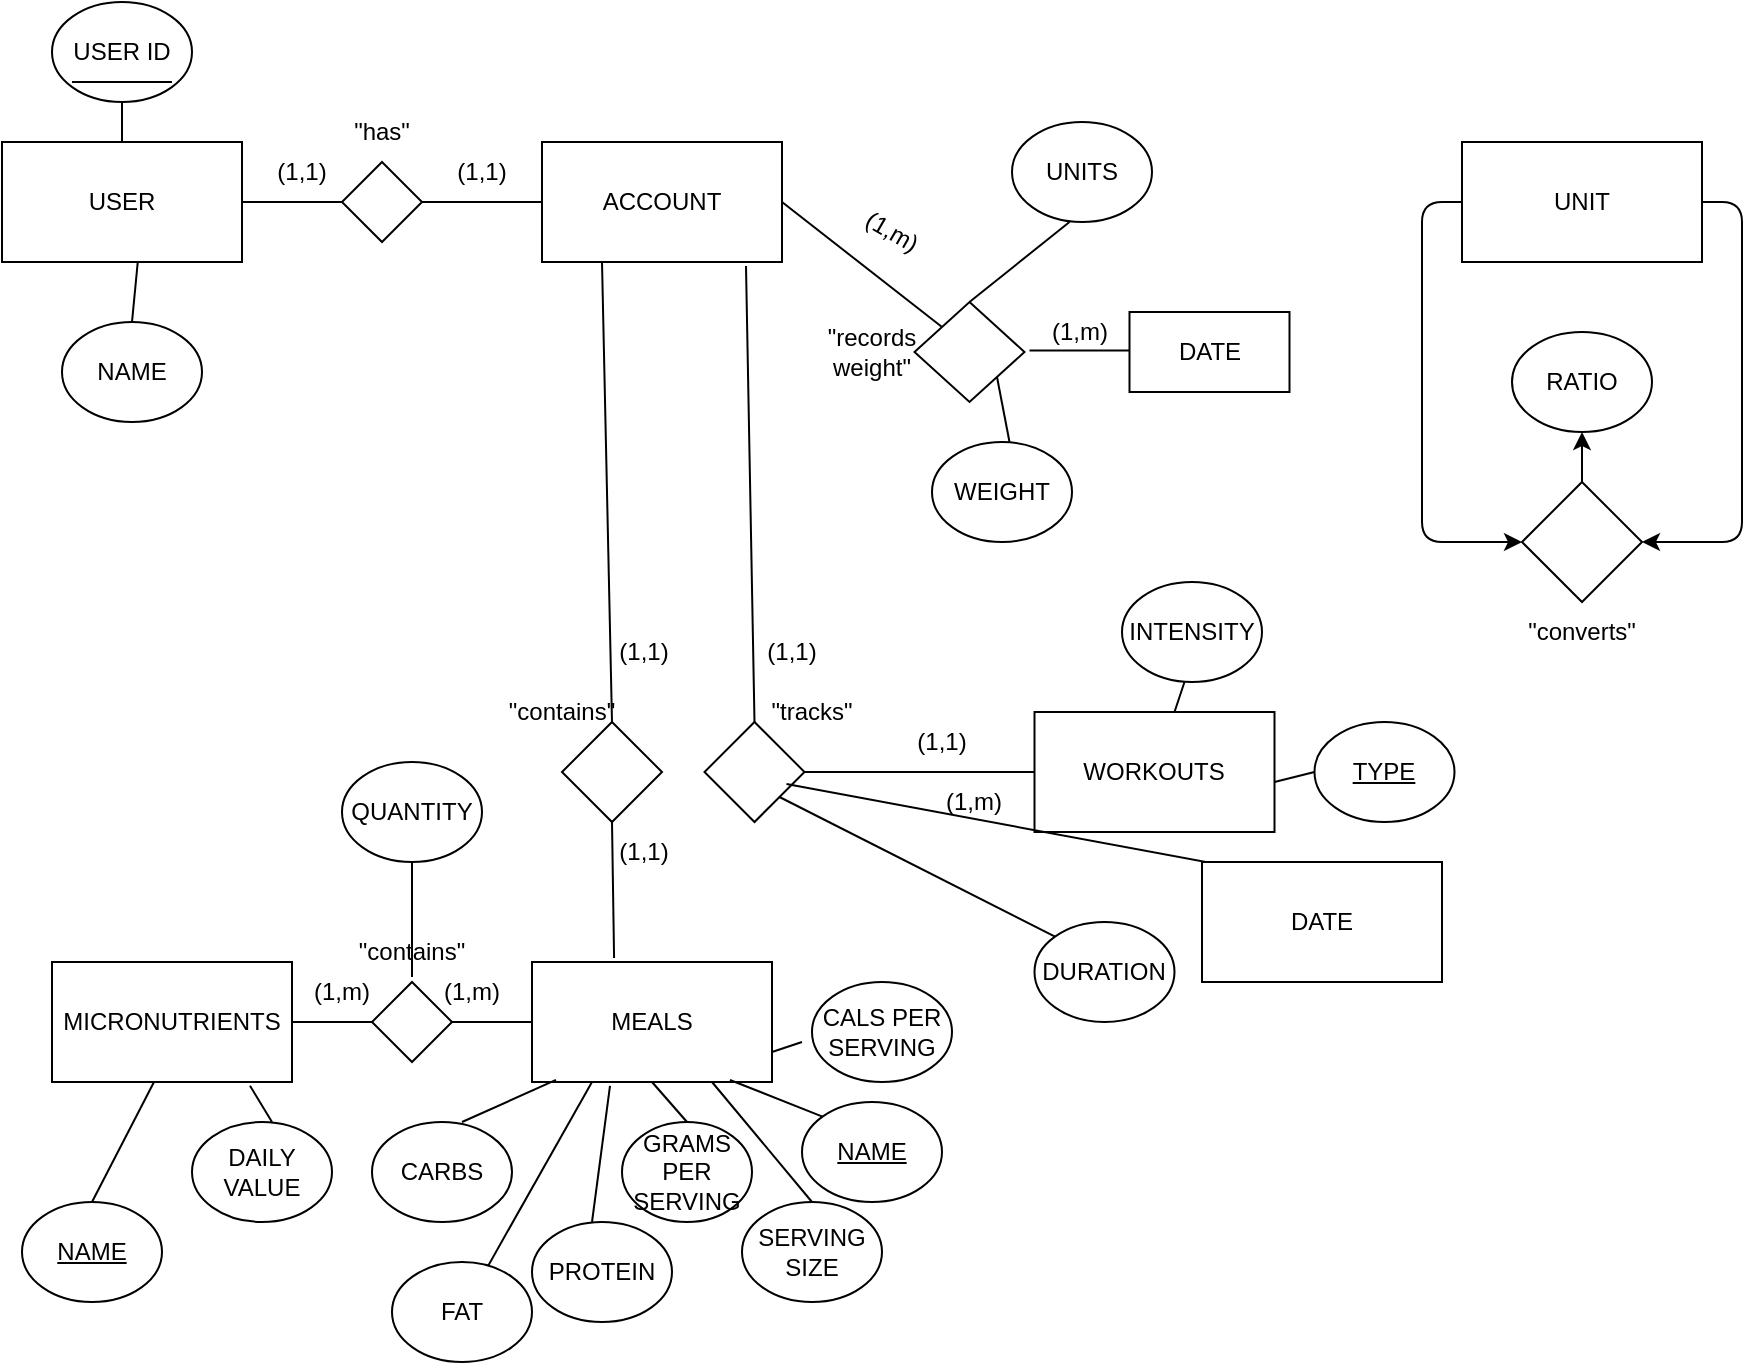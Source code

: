 <mxfile version="16.5.3" type="github" pages="2">
  <diagram id="R2lEEEUBdFMjLlhIrx00" name="Page-1">
    <mxGraphModel dx="1051" dy="717" grid="1" gridSize="10" guides="1" tooltips="1" connect="1" arrows="1" fold="1" page="1" pageScale="1" pageWidth="850" pageHeight="1100" background="none" math="0" shadow="0" extFonts="Permanent Marker^https://fonts.googleapis.com/css?family=Permanent+Marker">
      <root>
        <mxCell id="0" />
        <mxCell id="1" parent="0" />
        <mxCell id="jtKJdrv1uKiVzY4IjvpZ-1" value="USER" style="rounded=0;whiteSpace=wrap;html=1;" parent="1" vertex="1">
          <mxGeometry x="80" y="80" width="120" height="60" as="geometry" />
        </mxCell>
        <mxCell id="jtKJdrv1uKiVzY4IjvpZ-2" value="ACCOUNT" style="whiteSpace=wrap;html=1;" parent="1" vertex="1">
          <mxGeometry x="350" y="80" width="120" height="60" as="geometry" />
        </mxCell>
        <mxCell id="jtKJdrv1uKiVzY4IjvpZ-12" value="" style="rhombus;whiteSpace=wrap;html=1;" parent="1" vertex="1">
          <mxGeometry x="250" y="90" width="40" height="40" as="geometry" />
        </mxCell>
        <mxCell id="jtKJdrv1uKiVzY4IjvpZ-13" value="" style="endArrow=none;html=1;entryX=0;entryY=0.5;entryDx=0;entryDy=0;" parent="1" target="jtKJdrv1uKiVzY4IjvpZ-2" edge="1">
          <mxGeometry width="50" height="50" relative="1" as="geometry">
            <mxPoint x="290" y="110" as="sourcePoint" />
            <mxPoint x="340" y="60" as="targetPoint" />
          </mxGeometry>
        </mxCell>
        <mxCell id="jtKJdrv1uKiVzY4IjvpZ-14" value="" style="endArrow=none;html=1;exitX=1;exitY=0.5;exitDx=0;exitDy=0;" parent="1" source="jtKJdrv1uKiVzY4IjvpZ-1" edge="1">
          <mxGeometry width="50" height="50" relative="1" as="geometry">
            <mxPoint x="200" y="160" as="sourcePoint" />
            <mxPoint x="250" y="110" as="targetPoint" />
          </mxGeometry>
        </mxCell>
        <mxCell id="jtKJdrv1uKiVzY4IjvpZ-15" value="&quot;has&quot;" style="text;html=1;strokeColor=none;fillColor=none;align=center;verticalAlign=middle;whiteSpace=wrap;rounded=0;" parent="1" vertex="1">
          <mxGeometry x="240" y="60" width="60" height="30" as="geometry" />
        </mxCell>
        <mxCell id="jtKJdrv1uKiVzY4IjvpZ-16" value="WORKOUTS" style="rounded=0;whiteSpace=wrap;html=1;" parent="1" vertex="1">
          <mxGeometry x="596.25" y="365" width="120" height="60" as="geometry" />
        </mxCell>
        <mxCell id="jtKJdrv1uKiVzY4IjvpZ-17" value="MEALS" style="rounded=0;whiteSpace=wrap;html=1;" parent="1" vertex="1">
          <mxGeometry x="345" y="490" width="120" height="60" as="geometry" />
        </mxCell>
        <mxCell id="jtKJdrv1uKiVzY4IjvpZ-18" value="" style="rhombus;whiteSpace=wrap;html=1;" parent="1" vertex="1">
          <mxGeometry x="431.25" y="370" width="50" height="50" as="geometry" />
        </mxCell>
        <mxCell id="jtKJdrv1uKiVzY4IjvpZ-19" value="" style="endArrow=none;html=1;exitX=0.5;exitY=0;exitDx=0;exitDy=0;entryX=0.85;entryY=1.033;entryDx=0;entryDy=0;entryPerimeter=0;" parent="1" source="jtKJdrv1uKiVzY4IjvpZ-18" edge="1" target="jtKJdrv1uKiVzY4IjvpZ-2">
          <mxGeometry width="50" height="50" relative="1" as="geometry">
            <mxPoint x="360" y="190" as="sourcePoint" />
            <mxPoint x="405" y="140" as="targetPoint" />
          </mxGeometry>
        </mxCell>
        <mxCell id="jtKJdrv1uKiVzY4IjvpZ-21" value="&quot;tracks&quot;" style="text;html=1;strokeColor=none;fillColor=none;align=center;verticalAlign=middle;whiteSpace=wrap;rounded=0;" parent="1" vertex="1">
          <mxGeometry x="455" y="350" width="60" height="30" as="geometry" />
        </mxCell>
        <mxCell id="jtKJdrv1uKiVzY4IjvpZ-26" value="GRAMS PER SERVING" style="ellipse;whiteSpace=wrap;html=1;" parent="1" vertex="1">
          <mxGeometry x="390" y="570" width="65" height="50" as="geometry" />
        </mxCell>
        <mxCell id="jtKJdrv1uKiVzY4IjvpZ-27" value="CALS PER SERVING" style="ellipse;whiteSpace=wrap;html=1;" parent="1" vertex="1">
          <mxGeometry x="485" y="500" width="70" height="50" as="geometry" />
        </mxCell>
        <mxCell id="jtKJdrv1uKiVzY4IjvpZ-31" value="" style="endArrow=none;html=1;exitX=1;exitY=0.5;exitDx=0;exitDy=0;entryX=0;entryY=0.5;entryDx=0;entryDy=0;" parent="1" source="jtKJdrv1uKiVzY4IjvpZ-18" target="jtKJdrv1uKiVzY4IjvpZ-16" edge="1">
          <mxGeometry width="50" height="50" relative="1" as="geometry">
            <mxPoint x="546.25" y="440" as="sourcePoint" />
            <mxPoint x="596.25" y="390" as="targetPoint" />
          </mxGeometry>
        </mxCell>
        <mxCell id="jtKJdrv1uKiVzY4IjvpZ-40" value="" style="rhombus;whiteSpace=wrap;html=1;" parent="1" vertex="1">
          <mxGeometry x="265" y="500" width="40" height="40" as="geometry" />
        </mxCell>
        <mxCell id="jtKJdrv1uKiVzY4IjvpZ-42" value="" style="endArrow=none;html=1;entryX=0;entryY=0.5;entryDx=0;entryDy=0;" parent="1" target="jtKJdrv1uKiVzY4IjvpZ-17" edge="1">
          <mxGeometry width="50" height="50" relative="1" as="geometry">
            <mxPoint x="305" y="520" as="sourcePoint" />
            <mxPoint x="335" y="450" as="targetPoint" />
          </mxGeometry>
        </mxCell>
        <mxCell id="jtKJdrv1uKiVzY4IjvpZ-43" value="MICRONUTRIENTS" style="rounded=0;whiteSpace=wrap;html=1;" parent="1" vertex="1">
          <mxGeometry x="105" y="490" width="120" height="60" as="geometry" />
        </mxCell>
        <mxCell id="jtKJdrv1uKiVzY4IjvpZ-44" value="" style="endArrow=none;html=1;entryX=1;entryY=0.5;entryDx=0;entryDy=0;" parent="1" target="jtKJdrv1uKiVzY4IjvpZ-43" edge="1">
          <mxGeometry width="50" height="50" relative="1" as="geometry">
            <mxPoint x="265" y="520" as="sourcePoint" />
            <mxPoint x="295" y="450" as="targetPoint" />
          </mxGeometry>
        </mxCell>
        <mxCell id="jtKJdrv1uKiVzY4IjvpZ-45" value="&quot;contains&quot;" style="text;html=1;strokeColor=none;fillColor=none;align=center;verticalAlign=middle;whiteSpace=wrap;rounded=0;" parent="1" vertex="1">
          <mxGeometry x="255" y="470" width="60" height="30" as="geometry" />
        </mxCell>
        <mxCell id="jtKJdrv1uKiVzY4IjvpZ-49" value="DAILY VALUE" style="ellipse;whiteSpace=wrap;html=1;" parent="1" vertex="1">
          <mxGeometry x="175" y="570" width="70" height="50" as="geometry" />
        </mxCell>
        <mxCell id="jtKJdrv1uKiVzY4IjvpZ-53" value="" style="endArrow=none;html=1;entryX=0.825;entryY=1.031;entryDx=0;entryDy=0;entryPerimeter=0;" parent="1" target="jtKJdrv1uKiVzY4IjvpZ-43" edge="1">
          <mxGeometry width="50" height="50" relative="1" as="geometry">
            <mxPoint x="215" y="570" as="sourcePoint" />
            <mxPoint x="265" y="520" as="targetPoint" />
          </mxGeometry>
        </mxCell>
        <mxCell id="jtKJdrv1uKiVzY4IjvpZ-54" value="&lt;u&gt;TYPE&lt;/u&gt;" style="ellipse;whiteSpace=wrap;html=1;" parent="1" vertex="1">
          <mxGeometry x="736.25" y="370" width="70" height="50" as="geometry" />
        </mxCell>
        <mxCell id="jtKJdrv1uKiVzY4IjvpZ-55" value="DURATION" style="ellipse;whiteSpace=wrap;html=1;" parent="1" vertex="1">
          <mxGeometry x="596.25" y="470" width="70" height="50" as="geometry" />
        </mxCell>
        <mxCell id="jtKJdrv1uKiVzY4IjvpZ-56" value="INTENSITY" style="ellipse;whiteSpace=wrap;html=1;" parent="1" vertex="1">
          <mxGeometry x="640" y="300" width="70" height="50" as="geometry" />
        </mxCell>
        <mxCell id="jtKJdrv1uKiVzY4IjvpZ-57" value="" style="endArrow=none;html=1;entryX=0;entryY=0.5;entryDx=0;entryDy=0;" parent="1" target="jtKJdrv1uKiVzY4IjvpZ-54" edge="1">
          <mxGeometry width="50" height="50" relative="1" as="geometry">
            <mxPoint x="716.25" y="400" as="sourcePoint" />
            <mxPoint x="766.25" y="350" as="targetPoint" />
          </mxGeometry>
        </mxCell>
        <mxCell id="jtKJdrv1uKiVzY4IjvpZ-58" value="" style="endArrow=none;html=1;entryX=0.5;entryY=1;entryDx=0;entryDy=0;" parent="1" edge="1">
          <mxGeometry width="50" height="50" relative="1" as="geometry">
            <mxPoint x="666.25" y="365" as="sourcePoint" />
            <mxPoint x="671.25" y="350" as="targetPoint" />
          </mxGeometry>
        </mxCell>
        <mxCell id="jtKJdrv1uKiVzY4IjvpZ-62" value="NAME" style="ellipse;whiteSpace=wrap;html=1;" parent="1" vertex="1">
          <mxGeometry x="110" y="170" width="70" height="50" as="geometry" />
        </mxCell>
        <mxCell id="jtKJdrv1uKiVzY4IjvpZ-64" value="USER ID" style="ellipse;whiteSpace=wrap;html=1;" parent="1" vertex="1">
          <mxGeometry x="105" y="10" width="70" height="50" as="geometry" />
        </mxCell>
        <mxCell id="jtKJdrv1uKiVzY4IjvpZ-68" value="" style="endArrow=none;html=1;entryX=0.5;entryY=1;entryDx=0;entryDy=0;" parent="1" target="jtKJdrv1uKiVzY4IjvpZ-64" edge="1">
          <mxGeometry width="50" height="50" relative="1" as="geometry">
            <mxPoint x="140" y="80" as="sourcePoint" />
            <mxPoint x="190" y="30" as="targetPoint" />
          </mxGeometry>
        </mxCell>
        <mxCell id="jtKJdrv1uKiVzY4IjvpZ-69" value="" style="endArrow=none;html=1;entryX=0.566;entryY=0.992;entryDx=0;entryDy=0;entryPerimeter=0;" parent="1" target="jtKJdrv1uKiVzY4IjvpZ-1" edge="1">
          <mxGeometry width="50" height="50" relative="1" as="geometry">
            <mxPoint x="145" y="170" as="sourcePoint" />
            <mxPoint x="195" y="120" as="targetPoint" />
          </mxGeometry>
        </mxCell>
        <mxCell id="jtKJdrv1uKiVzY4IjvpZ-70" value="" style="endArrow=none;html=1;" parent="1" edge="1">
          <mxGeometry width="50" height="50" relative="1" as="geometry">
            <mxPoint x="115" y="50" as="sourcePoint" />
            <mxPoint x="165" y="50" as="targetPoint" />
          </mxGeometry>
        </mxCell>
        <mxCell id="jtKJdrv1uKiVzY4IjvpZ-71" value="(1,1)" style="text;html=1;strokeColor=none;fillColor=none;align=center;verticalAlign=middle;whiteSpace=wrap;rounded=0;" parent="1" vertex="1">
          <mxGeometry x="200" y="80" width="60" height="30" as="geometry" />
        </mxCell>
        <mxCell id="jtKJdrv1uKiVzY4IjvpZ-72" value="(1,1)" style="text;html=1;strokeColor=none;fillColor=none;align=center;verticalAlign=middle;whiteSpace=wrap;rounded=0;" parent="1" vertex="1">
          <mxGeometry x="290" y="80" width="60" height="30" as="geometry" />
        </mxCell>
        <mxCell id="jtKJdrv1uKiVzY4IjvpZ-74" value="(1,1)" style="text;html=1;strokeColor=none;fillColor=none;align=center;verticalAlign=middle;whiteSpace=wrap;rounded=0;" parent="1" vertex="1">
          <mxGeometry x="445" y="320" width="60" height="30" as="geometry" />
        </mxCell>
        <mxCell id="jtKJdrv1uKiVzY4IjvpZ-76" value="(1,m)" style="text;html=1;strokeColor=none;fillColor=none;align=center;verticalAlign=middle;whiteSpace=wrap;rounded=0;rotation=30;" parent="1" vertex="1">
          <mxGeometry x="495" y="110" width="60" height="30" as="geometry" />
        </mxCell>
        <mxCell id="jtKJdrv1uKiVzY4IjvpZ-77" value="(1,m)" style="text;html=1;strokeColor=none;fillColor=none;align=center;verticalAlign=middle;whiteSpace=wrap;rounded=0;" parent="1" vertex="1">
          <mxGeometry x="285" y="490" width="60" height="30" as="geometry" />
        </mxCell>
        <mxCell id="jtKJdrv1uKiVzY4IjvpZ-78" value="(1,m)" style="text;html=1;strokeColor=none;fillColor=none;align=center;verticalAlign=middle;whiteSpace=wrap;rounded=0;" parent="1" vertex="1">
          <mxGeometry x="220" y="490" width="60" height="30" as="geometry" />
        </mxCell>
        <mxCell id="LMWK-hFGzTyjhDqOA2zB-1" value="" style="rhombus;whiteSpace=wrap;html=1;" parent="1" vertex="1">
          <mxGeometry x="536.25" y="160" width="55" height="50" as="geometry" />
        </mxCell>
        <mxCell id="LMWK-hFGzTyjhDqOA2zB-4" value="" style="endArrow=none;html=1;entryX=1;entryY=0.5;entryDx=0;entryDy=0;exitX=0;exitY=0;exitDx=0;exitDy=0;" parent="1" target="jtKJdrv1uKiVzY4IjvpZ-2" edge="1" source="LMWK-hFGzTyjhDqOA2zB-1">
          <mxGeometry width="50" height="50" relative="1" as="geometry">
            <mxPoint x="563.75" y="160" as="sourcePoint" />
            <mxPoint x="558.75" y="80" as="targetPoint" />
          </mxGeometry>
        </mxCell>
        <mxCell id="LMWK-hFGzTyjhDqOA2zB-5" value="&quot;records weight&quot;" style="text;html=1;strokeColor=none;fillColor=none;align=center;verticalAlign=middle;whiteSpace=wrap;rounded=0;" parent="1" vertex="1">
          <mxGeometry x="485" y="170" width="60" height="30" as="geometry" />
        </mxCell>
        <mxCell id="LMWK-hFGzTyjhDqOA2zB-6" value="DATE" style="rounded=0;whiteSpace=wrap;html=1;" parent="1" vertex="1">
          <mxGeometry x="643.75" y="165" width="80" height="40" as="geometry" />
        </mxCell>
        <mxCell id="LMWK-hFGzTyjhDqOA2zB-7" value="WEIGHT" style="ellipse;whiteSpace=wrap;html=1;" parent="1" vertex="1">
          <mxGeometry x="545" y="230" width="70" height="50" as="geometry" />
        </mxCell>
        <mxCell id="LMWK-hFGzTyjhDqOA2zB-8" value="" style="endArrow=none;html=1;entryX=1;entryY=1;entryDx=0;entryDy=0;" parent="1" target="LMWK-hFGzTyjhDqOA2zB-1" edge="1">
          <mxGeometry width="50" height="50" relative="1" as="geometry">
            <mxPoint x="583.75" y="230" as="sourcePoint" />
            <mxPoint x="633.75" y="180" as="targetPoint" />
          </mxGeometry>
        </mxCell>
        <mxCell id="LMWK-hFGzTyjhDqOA2zB-9" value="" style="endArrow=none;html=1;" parent="1" edge="1">
          <mxGeometry width="50" height="50" relative="1" as="geometry">
            <mxPoint x="593.75" y="184.29" as="sourcePoint" />
            <mxPoint x="643.75" y="184.29" as="targetPoint" />
          </mxGeometry>
        </mxCell>
        <mxCell id="LMWK-hFGzTyjhDqOA2zB-10" value="" style="endArrow=none;html=1;entryX=0;entryY=0;entryDx=0;entryDy=0;exitX=1;exitY=1;exitDx=0;exitDy=0;" parent="1" source="jtKJdrv1uKiVzY4IjvpZ-18" target="jtKJdrv1uKiVzY4IjvpZ-55" edge="1">
          <mxGeometry width="50" height="50" relative="1" as="geometry">
            <mxPoint x="501.25" y="410" as="sourcePoint" />
            <mxPoint x="646.25" y="475" as="targetPoint" />
          </mxGeometry>
        </mxCell>
        <mxCell id="LMWK-hFGzTyjhDqOA2zB-12" value="&lt;u&gt;NAME&lt;/u&gt;" style="ellipse;whiteSpace=wrap;html=1;" parent="1" vertex="1">
          <mxGeometry x="480" y="560" width="70" height="50" as="geometry" />
        </mxCell>
        <mxCell id="LMWK-hFGzTyjhDqOA2zB-13" value="SERVING SIZE" style="ellipse;whiteSpace=wrap;html=1;" parent="1" vertex="1">
          <mxGeometry x="450" y="610" width="70" height="50" as="geometry" />
        </mxCell>
        <mxCell id="LMWK-hFGzTyjhDqOA2zB-15" value="" style="endArrow=none;html=1;entryX=0.75;entryY=1;entryDx=0;entryDy=0;exitX=0.5;exitY=0;exitDx=0;exitDy=0;" parent="1" target="jtKJdrv1uKiVzY4IjvpZ-17" edge="1" source="LMWK-hFGzTyjhDqOA2zB-13">
          <mxGeometry width="50" height="50" relative="1" as="geometry">
            <mxPoint x="405" y="640" as="sourcePoint" />
            <mxPoint x="455" y="590" as="targetPoint" />
          </mxGeometry>
        </mxCell>
        <mxCell id="LMWK-hFGzTyjhDqOA2zB-18" value="(1,m)" style="text;html=1;strokeColor=none;fillColor=none;align=center;verticalAlign=middle;whiteSpace=wrap;rounded=0;" parent="1" vertex="1">
          <mxGeometry x="588.75" y="160" width="60" height="30" as="geometry" />
        </mxCell>
        <mxCell id="LMWK-hFGzTyjhDqOA2zB-20" style="edgeStyle=orthogonalEdgeStyle;orthogonalLoop=1;jettySize=auto;html=1;exitX=0;exitY=0.5;exitDx=0;exitDy=0;entryX=0;entryY=0.5;entryDx=0;entryDy=0;" parent="1" source="LMWK-hFGzTyjhDqOA2zB-19" target="LMWK-hFGzTyjhDqOA2zB-22" edge="1">
          <mxGeometry relative="1" as="geometry">
            <mxPoint x="780" y="280" as="targetPoint" />
          </mxGeometry>
        </mxCell>
        <mxCell id="LMWK-hFGzTyjhDqOA2zB-21" style="edgeStyle=orthogonalEdgeStyle;orthogonalLoop=1;jettySize=auto;html=1;exitX=1;exitY=0.5;exitDx=0;exitDy=0;entryX=1;entryY=0.5;entryDx=0;entryDy=0;" parent="1" source="LMWK-hFGzTyjhDqOA2zB-19" target="LMWK-hFGzTyjhDqOA2zB-22" edge="1">
          <mxGeometry relative="1" as="geometry">
            <mxPoint x="960" y="220" as="targetPoint" />
          </mxGeometry>
        </mxCell>
        <mxCell id="LMWK-hFGzTyjhDqOA2zB-19" value="UNIT" style="rounded=0;whiteSpace=wrap;html=1;" parent="1" vertex="1">
          <mxGeometry x="810" y="80" width="120" height="60" as="geometry" />
        </mxCell>
        <mxCell id="LMWK-hFGzTyjhDqOA2zB-25" style="edgeStyle=orthogonalEdgeStyle;orthogonalLoop=1;jettySize=auto;html=1;exitX=0.5;exitY=0;exitDx=0;exitDy=0;entryX=0.5;entryY=1;entryDx=0;entryDy=0;" parent="1" source="LMWK-hFGzTyjhDqOA2zB-22" target="LMWK-hFGzTyjhDqOA2zB-23" edge="1">
          <mxGeometry relative="1" as="geometry" />
        </mxCell>
        <mxCell id="LMWK-hFGzTyjhDqOA2zB-22" value="" style="rhombus;whiteSpace=wrap;html=1;" parent="1" vertex="1">
          <mxGeometry x="840" y="250" width="60" height="60" as="geometry" />
        </mxCell>
        <mxCell id="LMWK-hFGzTyjhDqOA2zB-23" value="RATIO" style="ellipse;whiteSpace=wrap;html=1;" parent="1" vertex="1">
          <mxGeometry x="835" y="175" width="70" height="50" as="geometry" />
        </mxCell>
        <mxCell id="LMWK-hFGzTyjhDqOA2zB-24" value="&quot;converts&quot;" style="text;html=1;strokeColor=none;fillColor=none;align=center;verticalAlign=middle;whiteSpace=wrap;rounded=0;" parent="1" vertex="1">
          <mxGeometry x="840" y="310" width="60" height="30" as="geometry" />
        </mxCell>
        <mxCell id="4V11tpvVRFxuaqMroXYD-2" value="CARBS" style="ellipse;whiteSpace=wrap;html=1;" vertex="1" parent="1">
          <mxGeometry x="265" y="570" width="70" height="50" as="geometry" />
        </mxCell>
        <mxCell id="4V11tpvVRFxuaqMroXYD-3" value="PROTEIN" style="ellipse;whiteSpace=wrap;html=1;" vertex="1" parent="1">
          <mxGeometry x="345" y="620" width="70" height="50" as="geometry" />
        </mxCell>
        <mxCell id="4V11tpvVRFxuaqMroXYD-1" value="FAT" style="ellipse;whiteSpace=wrap;html=1;" vertex="1" parent="1">
          <mxGeometry x="275" y="640" width="70" height="50" as="geometry" />
        </mxCell>
        <mxCell id="4V11tpvVRFxuaqMroXYD-7" value="" style="endArrow=none;html=1;rounded=0;entryX=1;entryY=0.75;entryDx=0;entryDy=0;" edge="1" parent="1" target="jtKJdrv1uKiVzY4IjvpZ-17">
          <mxGeometry width="50" height="50" relative="1" as="geometry">
            <mxPoint x="480" y="530" as="sourcePoint" />
            <mxPoint x="530" y="510" as="targetPoint" />
          </mxGeometry>
        </mxCell>
        <mxCell id="4V11tpvVRFxuaqMroXYD-8" value="" style="endArrow=none;html=1;rounded=0;entryX=0.825;entryY=0.983;entryDx=0;entryDy=0;entryPerimeter=0;exitX=0;exitY=0;exitDx=0;exitDy=0;" edge="1" parent="1" source="LMWK-hFGzTyjhDqOA2zB-12" target="jtKJdrv1uKiVzY4IjvpZ-17">
          <mxGeometry width="50" height="50" relative="1" as="geometry">
            <mxPoint x="450" y="650" as="sourcePoint" />
            <mxPoint x="500" y="600" as="targetPoint" />
          </mxGeometry>
        </mxCell>
        <mxCell id="4V11tpvVRFxuaqMroXYD-9" value="" style="endArrow=none;html=1;rounded=0;entryX=0.5;entryY=1;entryDx=0;entryDy=0;exitX=0.5;exitY=0;exitDx=0;exitDy=0;" edge="1" parent="1" source="jtKJdrv1uKiVzY4IjvpZ-26" target="jtKJdrv1uKiVzY4IjvpZ-17">
          <mxGeometry width="50" height="50" relative="1" as="geometry">
            <mxPoint x="320" y="590" as="sourcePoint" />
            <mxPoint x="350" y="560" as="targetPoint" />
          </mxGeometry>
        </mxCell>
        <mxCell id="4V11tpvVRFxuaqMroXYD-15" value="QUANTITY" style="ellipse;whiteSpace=wrap;html=1;" vertex="1" parent="1">
          <mxGeometry x="250" y="390" width="70" height="50" as="geometry" />
        </mxCell>
        <mxCell id="4V11tpvVRFxuaqMroXYD-17" value="" style="endArrow=none;html=1;rounded=0;exitX=0;exitY=0.25;exitDx=0;exitDy=0;" edge="1" parent="1" source="jtKJdrv1uKiVzY4IjvpZ-77">
          <mxGeometry width="50" height="50" relative="1" as="geometry">
            <mxPoint x="240" y="490" as="sourcePoint" />
            <mxPoint x="285" y="440" as="targetPoint" />
          </mxGeometry>
        </mxCell>
        <mxCell id="4V11tpvVRFxuaqMroXYD-19" value="UNITS" style="ellipse;whiteSpace=wrap;html=1;" vertex="1" parent="1">
          <mxGeometry x="585" y="70" width="70" height="50" as="geometry" />
        </mxCell>
        <mxCell id="4V11tpvVRFxuaqMroXYD-20" value="" style="endArrow=none;html=1;rounded=0;" edge="1" parent="1">
          <mxGeometry width="50" height="50" relative="1" as="geometry">
            <mxPoint x="563.75" y="160" as="sourcePoint" />
            <mxPoint x="613.75" y="120" as="targetPoint" />
          </mxGeometry>
        </mxCell>
        <mxCell id="4V11tpvVRFxuaqMroXYD-22" value="" style="endArrow=none;html=1;rounded=0;entryX=-0.014;entryY=0.38;entryDx=0;entryDy=0;entryPerimeter=0;exitX=0.82;exitY=0.62;exitDx=0;exitDy=0;exitPerimeter=0;" edge="1" parent="1" source="jtKJdrv1uKiVzY4IjvpZ-18">
          <mxGeometry width="50" height="50" relative="1" as="geometry">
            <mxPoint x="468.75" y="410" as="sourcePoint" />
            <mxPoint x="730.27" y="449" as="targetPoint" />
          </mxGeometry>
        </mxCell>
        <mxCell id="4V11tpvVRFxuaqMroXYD-23" value="DATE" style="rounded=0;whiteSpace=wrap;html=1;" vertex="1" parent="1">
          <mxGeometry x="680" y="440" width="120" height="60" as="geometry" />
        </mxCell>
        <mxCell id="4V11tpvVRFxuaqMroXYD-24" value="(1,m)" style="text;html=1;strokeColor=none;fillColor=none;align=center;verticalAlign=middle;whiteSpace=wrap;rounded=0;" vertex="1" parent="1">
          <mxGeometry x="536.25" y="395" width="60" height="30" as="geometry" />
        </mxCell>
        <mxCell id="4V11tpvVRFxuaqMroXYD-26" value="&lt;u&gt;NAME&lt;/u&gt;" style="ellipse;whiteSpace=wrap;html=1;" vertex="1" parent="1">
          <mxGeometry x="90" y="610" width="70" height="50" as="geometry" />
        </mxCell>
        <mxCell id="4V11tpvVRFxuaqMroXYD-27" value="" style="endArrow=none;html=1;rounded=0;entryX=0.425;entryY=1;entryDx=0;entryDy=0;entryPerimeter=0;exitX=0.5;exitY=0;exitDx=0;exitDy=0;" edge="1" parent="1" source="4V11tpvVRFxuaqMroXYD-26" target="jtKJdrv1uKiVzY4IjvpZ-43">
          <mxGeometry width="50" height="50" relative="1" as="geometry">
            <mxPoint x="150" y="620" as="sourcePoint" />
            <mxPoint x="200" y="570" as="targetPoint" />
          </mxGeometry>
        </mxCell>
        <mxCell id="4V11tpvVRFxuaqMroXYD-29" value="" style="rhombus;whiteSpace=wrap;html=1;" vertex="1" parent="1">
          <mxGeometry x="360" y="370" width="50" height="50" as="geometry" />
        </mxCell>
        <mxCell id="4V11tpvVRFxuaqMroXYD-30" value="" style="endArrow=none;html=1;rounded=0;exitX=0.5;exitY=0;exitDx=0;exitDy=0;entryX=0.25;entryY=1;entryDx=0;entryDy=0;" edge="1" parent="1" source="4V11tpvVRFxuaqMroXYD-29" target="jtKJdrv1uKiVzY4IjvpZ-2">
          <mxGeometry width="50" height="50" relative="1" as="geometry">
            <mxPoint x="385" y="370" as="sourcePoint" />
            <mxPoint x="370" y="140" as="targetPoint" />
          </mxGeometry>
        </mxCell>
        <mxCell id="4V11tpvVRFxuaqMroXYD-32" value="&quot;contains&quot;" style="text;html=1;strokeColor=none;fillColor=none;align=center;verticalAlign=middle;whiteSpace=wrap;rounded=0;" vertex="1" parent="1">
          <mxGeometry x="330" y="350" width="60" height="30" as="geometry" />
        </mxCell>
        <mxCell id="4V11tpvVRFxuaqMroXYD-33" value="" style="endArrow=none;html=1;rounded=0;exitX=0.342;exitY=-0.033;exitDx=0;exitDy=0;exitPerimeter=0;" edge="1" parent="1" source="jtKJdrv1uKiVzY4IjvpZ-17">
          <mxGeometry width="50" height="50" relative="1" as="geometry">
            <mxPoint x="335" y="470" as="sourcePoint" />
            <mxPoint x="385" y="420" as="targetPoint" />
          </mxGeometry>
        </mxCell>
        <mxCell id="4V11tpvVRFxuaqMroXYD-34" value="(1,1)" style="text;html=1;strokeColor=none;fillColor=none;align=center;verticalAlign=middle;whiteSpace=wrap;rounded=0;" vertex="1" parent="1">
          <mxGeometry x="371.25" y="320" width="60" height="30" as="geometry" />
        </mxCell>
        <mxCell id="4V11tpvVRFxuaqMroXYD-35" value="(1,1)" style="text;html=1;strokeColor=none;fillColor=none;align=center;verticalAlign=middle;whiteSpace=wrap;rounded=0;" vertex="1" parent="1">
          <mxGeometry x="520" y="365" width="60" height="30" as="geometry" />
        </mxCell>
        <mxCell id="4V11tpvVRFxuaqMroXYD-36" value="(1,1)" style="text;html=1;strokeColor=none;fillColor=none;align=center;verticalAlign=middle;whiteSpace=wrap;rounded=0;" vertex="1" parent="1">
          <mxGeometry x="371.25" y="420" width="60" height="30" as="geometry" />
        </mxCell>
        <mxCell id="4V11tpvVRFxuaqMroXYD-39" value="" style="endArrow=none;html=1;rounded=0;entryX=0.25;entryY=1;entryDx=0;entryDy=0;" edge="1" parent="1" source="4V11tpvVRFxuaqMroXYD-1" target="jtKJdrv1uKiVzY4IjvpZ-17">
          <mxGeometry width="50" height="50" relative="1" as="geometry">
            <mxPoint x="180" y="630" as="sourcePoint" />
            <mxPoint x="160" y="550" as="targetPoint" />
          </mxGeometry>
        </mxCell>
        <mxCell id="4V11tpvVRFxuaqMroXYD-40" value="" style="endArrow=none;html=1;rounded=0;entryX=0.1;entryY=0.983;entryDx=0;entryDy=0;entryPerimeter=0;exitX=0.643;exitY=0;exitDx=0;exitDy=0;exitPerimeter=0;" edge="1" parent="1" source="4V11tpvVRFxuaqMroXYD-2" target="jtKJdrv1uKiVzY4IjvpZ-17">
          <mxGeometry width="50" height="50" relative="1" as="geometry">
            <mxPoint x="110" y="570" as="sourcePoint" />
            <mxPoint x="160" y="520" as="targetPoint" />
          </mxGeometry>
        </mxCell>
        <mxCell id="4V11tpvVRFxuaqMroXYD-42" value="" style="endArrow=none;html=1;rounded=0;entryX=0.325;entryY=1.033;entryDx=0;entryDy=0;entryPerimeter=0;" edge="1" parent="1" target="jtKJdrv1uKiVzY4IjvpZ-17">
          <mxGeometry width="50" height="50" relative="1" as="geometry">
            <mxPoint x="375" y="620" as="sourcePoint" />
            <mxPoint x="425" y="570" as="targetPoint" />
          </mxGeometry>
        </mxCell>
      </root>
    </mxGraphModel>
  </diagram>
  <diagram id="1wJRxoIFx3Fj2CXJ-T2Y" name="Page-2">
    <mxGraphModel dx="687" dy="581" grid="1" gridSize="10" guides="1" tooltips="1" connect="1" arrows="1" fold="1" page="1" pageScale="1" pageWidth="827" pageHeight="1169" math="0" shadow="0">
      <root>
        <mxCell id="Z2hSFM5Kysd-prAp04pk-0" />
        <mxCell id="Z2hSFM5Kysd-prAp04pk-1" parent="Z2hSFM5Kysd-prAp04pk-0" />
      </root>
    </mxGraphModel>
  </diagram>
</mxfile>
